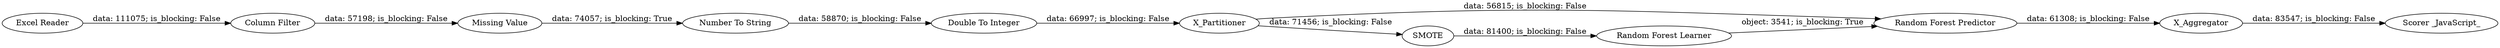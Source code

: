 digraph {
	"3371192795103045279_5" [label="Missing Value"]
	"3371192795103045279_1" [label="Excel Reader"]
	"3371192795103045279_11" [label="Random Forest Predictor"]
	"3371192795103045279_12" [label="Random Forest Learner"]
	"3371192795103045279_14" [label="Scorer _JavaScript_"]
	"3371192795103045279_10" [label=X_Partitioner]
	"3371192795103045279_13" [label=X_Aggregator]
	"3371192795103045279_15" [label="Double To Integer"]
	"3371192795103045279_8" [label="Number To String"]
	"3371192795103045279_9" [label=SMOTE]
	"3371192795103045279_2" [label="Column Filter"]
	"3371192795103045279_12" -> "3371192795103045279_11" [label="object: 3541; is_blocking: True"]
	"3371192795103045279_1" -> "3371192795103045279_2" [label="data: 111075; is_blocking: False"]
	"3371192795103045279_10" -> "3371192795103045279_11" [label="data: 56815; is_blocking: False"]
	"3371192795103045279_15" -> "3371192795103045279_10" [label="data: 66997; is_blocking: False"]
	"3371192795103045279_10" -> "3371192795103045279_9" [label="data: 71456; is_blocking: False"]
	"3371192795103045279_2" -> "3371192795103045279_5" [label="data: 57198; is_blocking: False"]
	"3371192795103045279_9" -> "3371192795103045279_12" [label="data: 81400; is_blocking: False"]
	"3371192795103045279_5" -> "3371192795103045279_8" [label="data: 74057; is_blocking: True"]
	"3371192795103045279_11" -> "3371192795103045279_13" [label="data: 61308; is_blocking: False"]
	"3371192795103045279_8" -> "3371192795103045279_15" [label="data: 58870; is_blocking: False"]
	"3371192795103045279_13" -> "3371192795103045279_14" [label="data: 83547; is_blocking: False"]
	rankdir=LR
}

